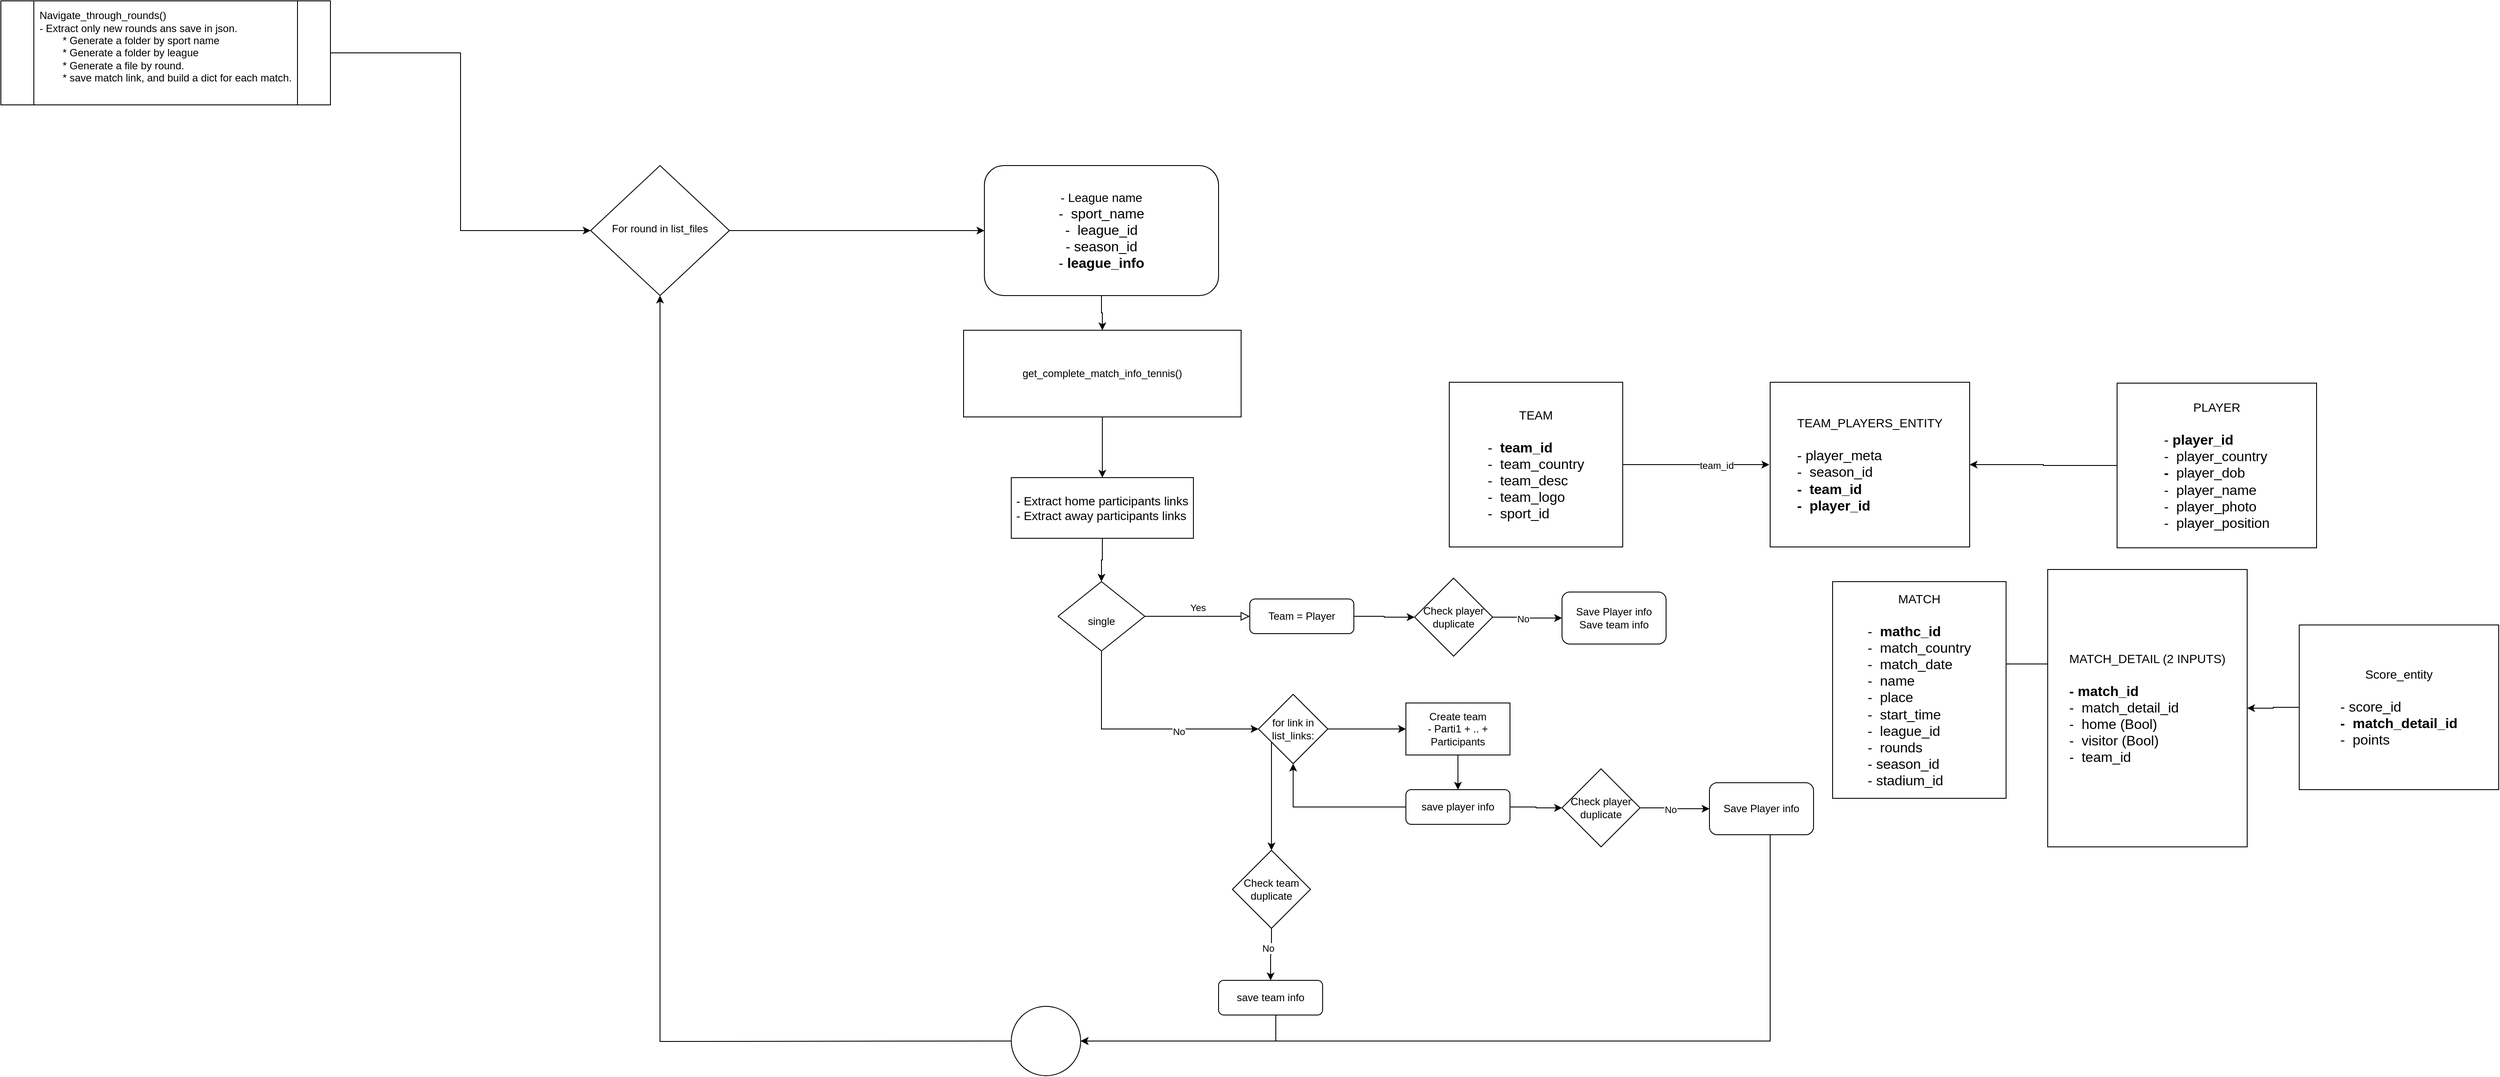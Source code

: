 <mxfile version="23.0.2" type="github">
  <diagram id="C5RBs43oDa-KdzZeNtuy" name="Page-1">
    <mxGraphModel dx="1600" dy="544" grid="1" gridSize="10" guides="1" tooltips="1" connect="1" arrows="1" fold="1" page="1" pageScale="1" pageWidth="6000" pageHeight="6000" math="0" shadow="0">
      <root>
        <mxCell id="WIyWlLk6GJQsqaUBKTNV-0" />
        <mxCell id="WIyWlLk6GJQsqaUBKTNV-1" parent="WIyWlLk6GJQsqaUBKTNV-0" />
        <mxCell id="WIyWlLk6GJQsqaUBKTNV-5" value="Yes" style="edgeStyle=orthogonalEdgeStyle;rounded=0;html=1;jettySize=auto;orthogonalLoop=1;fontSize=11;endArrow=block;endFill=0;endSize=8;strokeWidth=1;shadow=0;labelBackgroundColor=none;" parent="WIyWlLk6GJQsqaUBKTNV-1" source="WIyWlLk6GJQsqaUBKTNV-6" target="WIyWlLk6GJQsqaUBKTNV-7" edge="1">
          <mxGeometry y="10" relative="1" as="geometry">
            <mxPoint as="offset" />
          </mxGeometry>
        </mxCell>
        <mxCell id="bFSY4V7O1fo0n5eEkZ-_-23" style="edgeStyle=orthogonalEdgeStyle;rounded=0;orthogonalLoop=1;jettySize=auto;html=1;entryX=0;entryY=0.5;entryDx=0;entryDy=0;" parent="WIyWlLk6GJQsqaUBKTNV-1" source="WIyWlLk6GJQsqaUBKTNV-6" target="bFSY4V7O1fo0n5eEkZ-_-20" edge="1">
          <mxGeometry relative="1" as="geometry">
            <Array as="points">
              <mxPoint x="1349" y="1100" />
            </Array>
          </mxGeometry>
        </mxCell>
        <mxCell id="bFSY4V7O1fo0n5eEkZ-_-24" value="No" style="edgeLabel;html=1;align=center;verticalAlign=middle;resizable=0;points=[];" parent="bFSY4V7O1fo0n5eEkZ-_-23" vertex="1" connectable="0">
          <mxGeometry x="0.317" y="-3" relative="1" as="geometry">
            <mxPoint as="offset" />
          </mxGeometry>
        </mxCell>
        <mxCell id="WIyWlLk6GJQsqaUBKTNV-6" value="&lt;br&gt;&lt;div&gt;single&lt;/div&gt;" style="rhombus;whiteSpace=wrap;html=1;shadow=0;fontFamily=Helvetica;fontSize=12;align=center;strokeWidth=1;spacing=6;spacingTop=-4;" parent="WIyWlLk6GJQsqaUBKTNV-1" vertex="1">
          <mxGeometry x="1299" y="930" width="100" height="80" as="geometry" />
        </mxCell>
        <mxCell id="bFSY4V7O1fo0n5eEkZ-_-42" value="" style="edgeStyle=orthogonalEdgeStyle;rounded=0;orthogonalLoop=1;jettySize=auto;html=1;" parent="WIyWlLk6GJQsqaUBKTNV-1" source="WIyWlLk6GJQsqaUBKTNV-7" target="bFSY4V7O1fo0n5eEkZ-_-41" edge="1">
          <mxGeometry relative="1" as="geometry" />
        </mxCell>
        <mxCell id="WIyWlLk6GJQsqaUBKTNV-7" value="Team = Player" style="rounded=1;whiteSpace=wrap;html=1;fontSize=12;glass=0;strokeWidth=1;shadow=0;" parent="WIyWlLk6GJQsqaUBKTNV-1" vertex="1">
          <mxGeometry x="1520" y="950" width="120" height="40" as="geometry" />
        </mxCell>
        <mxCell id="bFSY4V7O1fo0n5eEkZ-_-27" style="edgeStyle=orthogonalEdgeStyle;rounded=0;orthogonalLoop=1;jettySize=auto;html=1;entryX=0.5;entryY=1;entryDx=0;entryDy=0;" parent="WIyWlLk6GJQsqaUBKTNV-1" source="WIyWlLk6GJQsqaUBKTNV-12" target="bFSY4V7O1fo0n5eEkZ-_-20" edge="1">
          <mxGeometry relative="1" as="geometry" />
        </mxCell>
        <mxCell id="bFSY4V7O1fo0n5eEkZ-_-34" value="" style="edgeStyle=orthogonalEdgeStyle;rounded=0;orthogonalLoop=1;jettySize=auto;html=1;" parent="WIyWlLk6GJQsqaUBKTNV-1" source="WIyWlLk6GJQsqaUBKTNV-12" target="bFSY4V7O1fo0n5eEkZ-_-31" edge="1">
          <mxGeometry relative="1" as="geometry" />
        </mxCell>
        <mxCell id="WIyWlLk6GJQsqaUBKTNV-12" value="save player info" style="rounded=1;whiteSpace=wrap;html=1;fontSize=12;glass=0;strokeWidth=1;shadow=0;" parent="WIyWlLk6GJQsqaUBKTNV-1" vertex="1">
          <mxGeometry x="1700" y="1170" width="120" height="40" as="geometry" />
        </mxCell>
        <mxCell id="bFSY4V7O1fo0n5eEkZ-_-8" style="edgeStyle=orthogonalEdgeStyle;rounded=0;orthogonalLoop=1;jettySize=auto;html=1;entryX=0;entryY=0.5;entryDx=0;entryDy=0;" parent="WIyWlLk6GJQsqaUBKTNV-1" source="bFSY4V7O1fo0n5eEkZ-_-2" target="bFSY4V7O1fo0n5eEkZ-_-7" edge="1">
          <mxGeometry relative="1" as="geometry" />
        </mxCell>
        <mxCell id="bFSY4V7O1fo0n5eEkZ-_-2" value="&lt;div align=&quot;left&quot;&gt;Navigate_through_rounds()&lt;/div&gt;&lt;div align=&quot;left&quot;&gt;- Extract only new rounds ans save in json.&lt;/div&gt;&lt;div align=&quot;left&quot;&gt;&lt;span style=&quot;white-space: pre;&quot;&gt;&#x9;&lt;/span&gt;* Generate a folder by sport name&lt;br&gt;&lt;/div&gt;&lt;div align=&quot;left&quot;&gt;&lt;span style=&quot;white-space: pre;&quot;&gt;&#x9;&lt;/span&gt;* Generate a folder by league&lt;/div&gt;&lt;div align=&quot;left&quot;&gt;&lt;span style=&quot;white-space: pre;&quot;&gt;&#x9;&lt;/span&gt;* Generate a file by round.&lt;br&gt;&lt;/div&gt;&lt;div align=&quot;left&quot;&gt;&lt;span style=&quot;white-space: pre;&quot;&gt;&#x9;&lt;/span&gt;* save match link, and build a dict for each match.&lt;br&gt;&lt;/div&gt;&lt;div&gt;&lt;br&gt;&lt;/div&gt;" style="shape=process;whiteSpace=wrap;html=1;backgroundOutline=1;" parent="WIyWlLk6GJQsqaUBKTNV-1" vertex="1">
          <mxGeometry x="80" y="260" width="380" height="120" as="geometry" />
        </mxCell>
        <mxCell id="bFSY4V7O1fo0n5eEkZ-_-16" style="edgeStyle=orthogonalEdgeStyle;rounded=0;orthogonalLoop=1;jettySize=auto;html=1;exitX=0.5;exitY=1;exitDx=0;exitDy=0;" parent="WIyWlLk6GJQsqaUBKTNV-1" source="bFSY4V7O1fo0n5eEkZ-_-3" target="bFSY4V7O1fo0n5eEkZ-_-15" edge="1">
          <mxGeometry relative="1" as="geometry" />
        </mxCell>
        <mxCell id="bFSY4V7O1fo0n5eEkZ-_-3" value="get_complete_match_info_tennis()" style="rounded=0;whiteSpace=wrap;html=1;" parent="WIyWlLk6GJQsqaUBKTNV-1" vertex="1">
          <mxGeometry x="1190" y="640" width="320" height="100" as="geometry" />
        </mxCell>
        <mxCell id="bFSY4V7O1fo0n5eEkZ-_-13" style="edgeStyle=orthogonalEdgeStyle;rounded=0;orthogonalLoop=1;jettySize=auto;html=1;" parent="WIyWlLk6GJQsqaUBKTNV-1" source="bFSY4V7O1fo0n5eEkZ-_-7" target="bFSY4V7O1fo0n5eEkZ-_-12" edge="1">
          <mxGeometry relative="1" as="geometry" />
        </mxCell>
        <mxCell id="bFSY4V7O1fo0n5eEkZ-_-7" value="For round in list_files" style="rhombus;whiteSpace=wrap;html=1;shadow=0;fontFamily=Helvetica;fontSize=12;align=center;strokeWidth=1;spacing=6;spacingTop=-4;" parent="WIyWlLk6GJQsqaUBKTNV-1" vertex="1">
          <mxGeometry x="760" y="450" width="160" height="150" as="geometry" />
        </mxCell>
        <mxCell id="bFSY4V7O1fo0n5eEkZ-_-11" style="edgeStyle=orthogonalEdgeStyle;rounded=0;orthogonalLoop=1;jettySize=auto;html=1;exitX=0;exitY=0.5;exitDx=0;exitDy=0;entryX=0.5;entryY=1;entryDx=0;entryDy=0;" parent="WIyWlLk6GJQsqaUBKTNV-1" target="bFSY4V7O1fo0n5eEkZ-_-7" edge="1">
          <mxGeometry relative="1" as="geometry">
            <mxPoint x="1245" y="1460" as="sourcePoint" />
          </mxGeometry>
        </mxCell>
        <mxCell id="bFSY4V7O1fo0n5eEkZ-_-14" value="" style="edgeStyle=orthogonalEdgeStyle;rounded=0;orthogonalLoop=1;jettySize=auto;html=1;" parent="WIyWlLk6GJQsqaUBKTNV-1" source="bFSY4V7O1fo0n5eEkZ-_-12" target="bFSY4V7O1fo0n5eEkZ-_-3" edge="1">
          <mxGeometry relative="1" as="geometry" />
        </mxCell>
        <mxCell id="bFSY4V7O1fo0n5eEkZ-_-12" value="&lt;div&gt;&lt;font style=&quot;font-size: 14px;&quot;&gt;- League name&lt;/font&gt;&lt;/div&gt;&lt;div&gt;&lt;font size=&quot;3&quot;&gt;-&amp;nbsp; sport_name&lt;/font&gt;&lt;/div&gt;&lt;div&gt;&lt;font size=&quot;3&quot;&gt;-&amp;nbsp; league_id&lt;/font&gt;&lt;/div&gt;&lt;div&gt;&lt;font size=&quot;3&quot;&gt;- season_id&lt;/font&gt;&lt;/div&gt;&lt;div&gt;&lt;font size=&quot;3&quot;&gt;- &lt;b&gt;league_info&lt;/b&gt;&lt;br&gt;&lt;/font&gt;&lt;/div&gt;" style="rounded=1;whiteSpace=wrap;html=1;" parent="WIyWlLk6GJQsqaUBKTNV-1" vertex="1">
          <mxGeometry x="1214" y="450" width="270" height="150" as="geometry" />
        </mxCell>
        <mxCell id="bFSY4V7O1fo0n5eEkZ-_-21" style="edgeStyle=orthogonalEdgeStyle;rounded=0;orthogonalLoop=1;jettySize=auto;html=1;entryX=0.5;entryY=0;entryDx=0;entryDy=0;" parent="WIyWlLk6GJQsqaUBKTNV-1" source="bFSY4V7O1fo0n5eEkZ-_-15" target="WIyWlLk6GJQsqaUBKTNV-6" edge="1">
          <mxGeometry relative="1" as="geometry" />
        </mxCell>
        <mxCell id="bFSY4V7O1fo0n5eEkZ-_-15" value="&lt;div align=&quot;left&quot;&gt;&lt;font style=&quot;font-size: 14px;&quot;&gt;-&lt;/font&gt;&lt;font style=&quot;font-size: 14px;&quot;&gt; Extract home participants links&lt;br&gt;&lt;/font&gt;&lt;/div&gt;&lt;div align=&quot;left&quot;&gt;&lt;font style=&quot;font-size: 14px;&quot;&gt;- Extract away participants&lt;font&gt; links&lt;br&gt;&lt;/font&gt;&lt;/font&gt;&lt;/div&gt;" style="rounded=0;whiteSpace=wrap;html=1;" parent="WIyWlLk6GJQsqaUBKTNV-1" vertex="1">
          <mxGeometry x="1245" y="810" width="210" height="70" as="geometry" />
        </mxCell>
        <mxCell id="bFSY4V7O1fo0n5eEkZ-_-26" value="" style="edgeStyle=orthogonalEdgeStyle;rounded=0;orthogonalLoop=1;jettySize=auto;html=1;" parent="WIyWlLk6GJQsqaUBKTNV-1" source="bFSY4V7O1fo0n5eEkZ-_-18" target="WIyWlLk6GJQsqaUBKTNV-12" edge="1">
          <mxGeometry relative="1" as="geometry" />
        </mxCell>
        <mxCell id="bFSY4V7O1fo0n5eEkZ-_-18" value="&lt;div&gt;Create team&lt;/div&gt;&lt;div&gt;- Parti1 + .. + Participants &lt;br&gt;&lt;/div&gt;" style="rounded=0;whiteSpace=wrap;html=1;" parent="WIyWlLk6GJQsqaUBKTNV-1" vertex="1">
          <mxGeometry x="1700" y="1070" width="120" height="60" as="geometry" />
        </mxCell>
        <mxCell id="bFSY4V7O1fo0n5eEkZ-_-25" value="" style="edgeStyle=orthogonalEdgeStyle;rounded=0;orthogonalLoop=1;jettySize=auto;html=1;" parent="WIyWlLk6GJQsqaUBKTNV-1" source="bFSY4V7O1fo0n5eEkZ-_-20" target="bFSY4V7O1fo0n5eEkZ-_-18" edge="1">
          <mxGeometry relative="1" as="geometry" />
        </mxCell>
        <mxCell id="bFSY4V7O1fo0n5eEkZ-_-44" style="edgeStyle=orthogonalEdgeStyle;rounded=0;orthogonalLoop=1;jettySize=auto;html=1;entryX=0.5;entryY=0;entryDx=0;entryDy=0;" parent="WIyWlLk6GJQsqaUBKTNV-1" source="bFSY4V7O1fo0n5eEkZ-_-20" target="bFSY4V7O1fo0n5eEkZ-_-43" edge="1">
          <mxGeometry relative="1" as="geometry">
            <Array as="points">
              <mxPoint x="1545" y="1150" />
              <mxPoint x="1545" y="1150" />
            </Array>
          </mxGeometry>
        </mxCell>
        <mxCell id="bFSY4V7O1fo0n5eEkZ-_-20" value="for link in list_links:" style="rhombus;whiteSpace=wrap;html=1;" parent="WIyWlLk6GJQsqaUBKTNV-1" vertex="1">
          <mxGeometry x="1530" y="1060" width="80" height="80" as="geometry" />
        </mxCell>
        <mxCell id="bFSY4V7O1fo0n5eEkZ-_-48" style="edgeStyle=orthogonalEdgeStyle;rounded=0;orthogonalLoop=1;jettySize=auto;html=1;entryX=1;entryY=0.5;entryDx=0;entryDy=0;" parent="WIyWlLk6GJQsqaUBKTNV-1" source="bFSY4V7O1fo0n5eEkZ-_-28" target="bFSY4V7O1fo0n5eEkZ-_-47" edge="1">
          <mxGeometry relative="1" as="geometry">
            <Array as="points">
              <mxPoint x="1550" y="1460" />
            </Array>
          </mxGeometry>
        </mxCell>
        <mxCell id="bFSY4V7O1fo0n5eEkZ-_-28" value="save team info" style="rounded=1;whiteSpace=wrap;html=1;fontSize=12;glass=0;strokeWidth=1;shadow=0;" parent="WIyWlLk6GJQsqaUBKTNV-1" vertex="1">
          <mxGeometry x="1484" y="1390" width="120" height="40" as="geometry" />
        </mxCell>
        <mxCell id="bFSY4V7O1fo0n5eEkZ-_-49" style="edgeStyle=orthogonalEdgeStyle;rounded=0;orthogonalLoop=1;jettySize=auto;html=1;entryX=1;entryY=0.5;entryDx=0;entryDy=0;" parent="WIyWlLk6GJQsqaUBKTNV-1" source="bFSY4V7O1fo0n5eEkZ-_-30" target="bFSY4V7O1fo0n5eEkZ-_-47" edge="1">
          <mxGeometry relative="1" as="geometry">
            <Array as="points">
              <mxPoint x="2120" y="1460" />
            </Array>
          </mxGeometry>
        </mxCell>
        <mxCell id="bFSY4V7O1fo0n5eEkZ-_-30" value="Save Player info" style="rounded=1;whiteSpace=wrap;html=1;" parent="WIyWlLk6GJQsqaUBKTNV-1" vertex="1">
          <mxGeometry x="2050" y="1162" width="120" height="60" as="geometry" />
        </mxCell>
        <mxCell id="bFSY4V7O1fo0n5eEkZ-_-36" value="" style="edgeStyle=orthogonalEdgeStyle;rounded=0;orthogonalLoop=1;jettySize=auto;html=1;" parent="WIyWlLk6GJQsqaUBKTNV-1" source="bFSY4V7O1fo0n5eEkZ-_-31" target="bFSY4V7O1fo0n5eEkZ-_-30" edge="1">
          <mxGeometry relative="1" as="geometry" />
        </mxCell>
        <mxCell id="bFSY4V7O1fo0n5eEkZ-_-37" value="No" style="edgeLabel;html=1;align=center;verticalAlign=middle;resizable=0;points=[];" parent="bFSY4V7O1fo0n5eEkZ-_-36" vertex="1" connectable="0">
          <mxGeometry x="-0.136" y="-2" relative="1" as="geometry">
            <mxPoint as="offset" />
          </mxGeometry>
        </mxCell>
        <mxCell id="bFSY4V7O1fo0n5eEkZ-_-31" value="Check player duplicate" style="rhombus;whiteSpace=wrap;html=1;" parent="WIyWlLk6GJQsqaUBKTNV-1" vertex="1">
          <mxGeometry x="1880" y="1146" width="90" height="90" as="geometry" />
        </mxCell>
        <mxCell id="bFSY4V7O1fo0n5eEkZ-_-38" value="&lt;div&gt;Save Player info&lt;/div&gt;&lt;div&gt;Save team info&lt;br&gt;&lt;/div&gt;" style="rounded=1;whiteSpace=wrap;html=1;" parent="WIyWlLk6GJQsqaUBKTNV-1" vertex="1">
          <mxGeometry x="1880" y="942" width="120" height="60" as="geometry" />
        </mxCell>
        <mxCell id="bFSY4V7O1fo0n5eEkZ-_-39" value="" style="edgeStyle=orthogonalEdgeStyle;rounded=0;orthogonalLoop=1;jettySize=auto;html=1;" parent="WIyWlLk6GJQsqaUBKTNV-1" source="bFSY4V7O1fo0n5eEkZ-_-41" target="bFSY4V7O1fo0n5eEkZ-_-38" edge="1">
          <mxGeometry relative="1" as="geometry" />
        </mxCell>
        <mxCell id="bFSY4V7O1fo0n5eEkZ-_-40" value="No" style="edgeLabel;html=1;align=center;verticalAlign=middle;resizable=0;points=[];" parent="bFSY4V7O1fo0n5eEkZ-_-39" vertex="1" connectable="0">
          <mxGeometry x="-0.136" y="-2" relative="1" as="geometry">
            <mxPoint as="offset" />
          </mxGeometry>
        </mxCell>
        <mxCell id="bFSY4V7O1fo0n5eEkZ-_-41" value="Check player duplicate" style="rhombus;whiteSpace=wrap;html=1;" parent="WIyWlLk6GJQsqaUBKTNV-1" vertex="1">
          <mxGeometry x="1710" y="926" width="90" height="90" as="geometry" />
        </mxCell>
        <mxCell id="bFSY4V7O1fo0n5eEkZ-_-45" style="edgeStyle=orthogonalEdgeStyle;rounded=0;orthogonalLoop=1;jettySize=auto;html=1;" parent="WIyWlLk6GJQsqaUBKTNV-1" source="bFSY4V7O1fo0n5eEkZ-_-43" target="bFSY4V7O1fo0n5eEkZ-_-28" edge="1">
          <mxGeometry relative="1" as="geometry" />
        </mxCell>
        <mxCell id="bFSY4V7O1fo0n5eEkZ-_-46" value="&lt;div&gt;No&lt;/div&gt;" style="edgeLabel;html=1;align=center;verticalAlign=middle;resizable=0;points=[];" parent="bFSY4V7O1fo0n5eEkZ-_-45" vertex="1" connectable="0">
          <mxGeometry x="-0.254" y="-4" relative="1" as="geometry">
            <mxPoint as="offset" />
          </mxGeometry>
        </mxCell>
        <mxCell id="bFSY4V7O1fo0n5eEkZ-_-43" value="Check team duplicate" style="rhombus;whiteSpace=wrap;html=1;" parent="WIyWlLk6GJQsqaUBKTNV-1" vertex="1">
          <mxGeometry x="1500" y="1240" width="90" height="90" as="geometry" />
        </mxCell>
        <mxCell id="bFSY4V7O1fo0n5eEkZ-_-47" value="" style="ellipse;whiteSpace=wrap;html=1;aspect=fixed;" parent="WIyWlLk6GJQsqaUBKTNV-1" vertex="1">
          <mxGeometry x="1245" y="1420" width="80" height="80" as="geometry" />
        </mxCell>
        <mxCell id="bFSY4V7O1fo0n5eEkZ-_-52" style="edgeStyle=orthogonalEdgeStyle;rounded=0;orthogonalLoop=1;jettySize=auto;html=1;" parent="WIyWlLk6GJQsqaUBKTNV-1" edge="1">
          <mxGeometry relative="1" as="geometry">
            <mxPoint x="1949" y="795" as="sourcePoint" />
            <mxPoint x="2119" y="795" as="targetPoint" />
          </mxGeometry>
        </mxCell>
        <mxCell id="bFSY4V7O1fo0n5eEkZ-_-55" value="&lt;div&gt;team_id&lt;/div&gt;" style="edgeLabel;html=1;align=center;verticalAlign=middle;resizable=0;points=[];" parent="bFSY4V7O1fo0n5eEkZ-_-52" vertex="1" connectable="0">
          <mxGeometry x="0.282" y="-1" relative="1" as="geometry">
            <mxPoint as="offset" />
          </mxGeometry>
        </mxCell>
        <mxCell id="bFSY4V7O1fo0n5eEkZ-_-50" value="&lt;div&gt;&lt;font style=&quot;font-size: 14px;&quot;&gt;TEAM&lt;br&gt;&lt;/font&gt;&lt;/div&gt;&lt;div&gt;&lt;font size=&quot;3&quot;&gt;&lt;br&gt;&lt;/font&gt;&lt;/div&gt;&lt;div align=&quot;left&quot;&gt;&lt;font size=&quot;3&quot;&gt;-&amp;nbsp; &lt;b&gt;team_id&lt;/b&gt;&lt;/font&gt;&lt;/div&gt;&lt;div align=&quot;left&quot;&gt;&lt;font size=&quot;3&quot;&gt;-&amp;nbsp; team_country&lt;br&gt;&lt;/font&gt;&lt;/div&gt;&lt;div align=&quot;left&quot;&gt;&lt;font size=&quot;3&quot;&gt;-&amp;nbsp; team_desc&lt;/font&gt;&lt;/div&gt;&lt;div align=&quot;left&quot;&gt;&lt;font size=&quot;3&quot;&gt;-&amp;nbsp; team_logo&lt;/font&gt;&lt;/div&gt;&lt;div align=&quot;left&quot;&gt;&lt;font size=&quot;3&quot;&gt;-&amp;nbsp; sport_id&lt;br&gt;&lt;/font&gt;&lt;/div&gt;" style="rounded=0;whiteSpace=wrap;html=1;" parent="WIyWlLk6GJQsqaUBKTNV-1" vertex="1">
          <mxGeometry x="1750" y="700" width="200" height="190" as="geometry" />
        </mxCell>
        <mxCell id="bFSY4V7O1fo0n5eEkZ-_-51" value="&lt;div&gt;&lt;font style=&quot;font-size: 14px;&quot;&gt;TEAM_PLAYERS_ENTITY&lt;br&gt;&lt;/font&gt;&lt;/div&gt;&lt;div&gt;&lt;font size=&quot;3&quot;&gt;&lt;br&gt;&lt;/font&gt;&lt;/div&gt;&lt;div align=&quot;left&quot;&gt;&lt;font size=&quot;3&quot;&gt;- player_meta&lt;/font&gt;&lt;/div&gt;&lt;div align=&quot;left&quot;&gt;&lt;font size=&quot;3&quot;&gt;-&amp;nbsp; season_id&lt;br&gt;&lt;/font&gt;&lt;/div&gt;&lt;div align=&quot;left&quot;&gt;&lt;b&gt;&lt;font size=&quot;3&quot;&gt;-&amp;nbsp; team_id&lt;br&gt;&lt;/font&gt;&lt;/b&gt;&lt;/div&gt;&lt;div align=&quot;left&quot;&gt;&lt;font size=&quot;3&quot;&gt;&lt;b&gt;-&amp;nbsp; player_id&lt;br&gt;&lt;/b&gt;&lt;/font&gt;&lt;/div&gt;" style="rounded=0;whiteSpace=wrap;html=1;" parent="WIyWlLk6GJQsqaUBKTNV-1" vertex="1">
          <mxGeometry x="2120" y="700" width="230" height="190" as="geometry" />
        </mxCell>
        <mxCell id="bFSY4V7O1fo0n5eEkZ-_-57" style="edgeStyle=orthogonalEdgeStyle;rounded=0;orthogonalLoop=1;jettySize=auto;html=1;entryX=1;entryY=0.5;entryDx=0;entryDy=0;" parent="WIyWlLk6GJQsqaUBKTNV-1" source="bFSY4V7O1fo0n5eEkZ-_-56" target="bFSY4V7O1fo0n5eEkZ-_-51" edge="1">
          <mxGeometry relative="1" as="geometry" />
        </mxCell>
        <mxCell id="bFSY4V7O1fo0n5eEkZ-_-56" value="&lt;div&gt;&lt;font style=&quot;font-size: 14px;&quot;&gt;PLAYER&lt;br&gt;&lt;/font&gt;&lt;/div&gt;&lt;div&gt;&lt;font size=&quot;3&quot;&gt;&lt;br&gt;&lt;/font&gt;&lt;/div&gt;&lt;div align=&quot;left&quot;&gt;&lt;font size=&quot;3&quot;&gt;- &lt;b&gt;player_id&lt;br&gt;&lt;/b&gt;&lt;/font&gt;&lt;/div&gt;&lt;div align=&quot;left&quot;&gt;&lt;font size=&quot;3&quot;&gt;-&amp;nbsp; player_country&lt;br&gt;&lt;/font&gt;&lt;/div&gt;&lt;div align=&quot;left&quot;&gt;&lt;b&gt;&lt;font size=&quot;3&quot;&gt;-&amp;nbsp; &lt;/font&gt;&lt;/b&gt;&lt;font size=&quot;3&quot;&gt;player_dob&lt;/font&gt;&lt;b&gt;&lt;font size=&quot;3&quot;&gt;&lt;br&gt;&lt;/font&gt;&lt;/b&gt;&lt;/div&gt;&lt;div align=&quot;left&quot;&gt;&lt;font size=&quot;3&quot;&gt;-&amp;nbsp; player_name&lt;/font&gt;&lt;/div&gt;&lt;div align=&quot;left&quot;&gt;&lt;font size=&quot;3&quot;&gt;-&amp;nbsp; player_photo&lt;/font&gt;&lt;/div&gt;&lt;div align=&quot;left&quot;&gt;&lt;font size=&quot;3&quot;&gt;-&amp;nbsp; player_position&lt;br&gt;&lt;/font&gt;&lt;/div&gt;" style="rounded=0;whiteSpace=wrap;html=1;" parent="WIyWlLk6GJQsqaUBKTNV-1" vertex="1">
          <mxGeometry x="2520" y="701" width="230" height="190" as="geometry" />
        </mxCell>
        <mxCell id="maIhg3ylxNfmWybhCXxw-0" style="edgeStyle=orthogonalEdgeStyle;rounded=0;orthogonalLoop=1;jettySize=auto;html=1;" edge="1" parent="WIyWlLk6GJQsqaUBKTNV-1">
          <mxGeometry relative="1" as="geometry">
            <mxPoint x="2391" y="1025" as="sourcePoint" />
            <mxPoint x="2561" y="1025" as="targetPoint" />
          </mxGeometry>
        </mxCell>
        <mxCell id="maIhg3ylxNfmWybhCXxw-1" value="&lt;div&gt;team_id&lt;/div&gt;" style="edgeLabel;html=1;align=center;verticalAlign=middle;resizable=0;points=[];" vertex="1" connectable="0" parent="maIhg3ylxNfmWybhCXxw-0">
          <mxGeometry x="0.282" y="-1" relative="1" as="geometry">
            <mxPoint as="offset" />
          </mxGeometry>
        </mxCell>
        <mxCell id="maIhg3ylxNfmWybhCXxw-2" value="&lt;div&gt;&lt;font style=&quot;font-size: 14px;&quot;&gt;MATCH&lt;br&gt;&lt;/font&gt;&lt;/div&gt;&lt;div&gt;&lt;font size=&quot;3&quot;&gt;&lt;br&gt;&lt;/font&gt;&lt;/div&gt;&lt;div align=&quot;left&quot;&gt;&lt;font size=&quot;3&quot;&gt;-&amp;nbsp; &lt;b&gt;mathc_id&lt;br&gt;&lt;/b&gt;&lt;/font&gt;&lt;/div&gt;&lt;div align=&quot;left&quot;&gt;&lt;font size=&quot;3&quot;&gt;-&amp;nbsp; match_country&lt;br&gt;&lt;/font&gt;&lt;/div&gt;&lt;div align=&quot;left&quot;&gt;&lt;font size=&quot;3&quot;&gt;-&amp;nbsp; match_date&lt;br&gt;&lt;/font&gt;&lt;/div&gt;&lt;div align=&quot;left&quot;&gt;&lt;font size=&quot;3&quot;&gt;-&amp;nbsp; name&lt;br&gt;&lt;/font&gt;&lt;/div&gt;&lt;div align=&quot;left&quot;&gt;&lt;font size=&quot;3&quot;&gt;-&amp;nbsp; place&lt;/font&gt;&lt;/div&gt;&lt;div align=&quot;left&quot;&gt;&lt;font size=&quot;3&quot;&gt;-&amp;nbsp; start_time&lt;br&gt;&lt;/font&gt;&lt;/div&gt;&lt;div align=&quot;left&quot;&gt;&lt;font size=&quot;3&quot;&gt;-&amp;nbsp; league_id&lt;br&gt;&lt;/font&gt;&lt;/div&gt;&lt;div align=&quot;left&quot;&gt;&lt;font size=&quot;3&quot;&gt;-&amp;nbsp; rounds&lt;br&gt;&lt;/font&gt;&lt;/div&gt;&lt;div align=&quot;left&quot;&gt;&lt;font size=&quot;3&quot;&gt;- season_id&lt;/font&gt;&lt;/div&gt;&lt;div align=&quot;left&quot;&gt;&lt;font size=&quot;3&quot;&gt;- stadium_id&lt;br&gt;&lt;/font&gt;&lt;/div&gt;" style="rounded=0;whiteSpace=wrap;html=1;" vertex="1" parent="WIyWlLk6GJQsqaUBKTNV-1">
          <mxGeometry x="2192" y="930" width="200" height="250" as="geometry" />
        </mxCell>
        <mxCell id="maIhg3ylxNfmWybhCXxw-3" value="&lt;div&gt;&lt;font style=&quot;font-size: 14px;&quot;&gt;MATCH_DETAIL (2 INPUTS)&lt;br&gt;&lt;/font&gt;&lt;/div&gt;&lt;div&gt;&lt;font size=&quot;3&quot;&gt;&lt;br&gt;&lt;/font&gt;&lt;/div&gt;&lt;div align=&quot;left&quot;&gt;&lt;font size=&quot;3&quot;&gt;&lt;b&gt;- match_id&lt;br&gt;&lt;/b&gt;&lt;/font&gt;&lt;/div&gt;&lt;div align=&quot;left&quot;&gt;&lt;font size=&quot;3&quot;&gt;-&amp;nbsp; match_detail_id&lt;br&gt;&lt;/font&gt;&lt;/div&gt;&lt;div align=&quot;left&quot;&gt;&lt;font size=&quot;3&quot;&gt;-&amp;nbsp; home (Bool)&lt;br&gt;&lt;/font&gt;&lt;/div&gt;&lt;div align=&quot;left&quot;&gt;&lt;font size=&quot;3&quot;&gt;-&amp;nbsp; visitor (Bool)&lt;b&gt;&lt;br&gt;&lt;/b&gt;&lt;/font&gt;&lt;/div&gt;&lt;div align=&quot;left&quot;&gt;&lt;font size=&quot;3&quot;&gt;-&amp;nbsp; team_id&lt;b&gt;&lt;br&gt;&lt;/b&gt;&lt;/font&gt;&lt;/div&gt;" style="rounded=0;whiteSpace=wrap;html=1;" vertex="1" parent="WIyWlLk6GJQsqaUBKTNV-1">
          <mxGeometry x="2440" y="916" width="230" height="320" as="geometry" />
        </mxCell>
        <mxCell id="maIhg3ylxNfmWybhCXxw-4" style="edgeStyle=orthogonalEdgeStyle;rounded=0;orthogonalLoop=1;jettySize=auto;html=1;entryX=1;entryY=0.5;entryDx=0;entryDy=0;" edge="1" parent="WIyWlLk6GJQsqaUBKTNV-1" source="maIhg3ylxNfmWybhCXxw-5" target="maIhg3ylxNfmWybhCXxw-3">
          <mxGeometry relative="1" as="geometry" />
        </mxCell>
        <mxCell id="maIhg3ylxNfmWybhCXxw-5" value="&lt;div&gt;&lt;font style=&quot;font-size: 14px;&quot;&gt;Score_entity&lt;br&gt;&lt;/font&gt;&lt;/div&gt;&lt;div&gt;&lt;font size=&quot;3&quot;&gt;&lt;br&gt;&lt;/font&gt;&lt;/div&gt;&lt;div align=&quot;left&quot;&gt;&lt;font size=&quot;3&quot;&gt;- score_id&lt;b&gt;&lt;br&gt;&lt;/b&gt;&lt;/font&gt;&lt;/div&gt;&lt;div align=&quot;left&quot;&gt;&lt;font size=&quot;3&quot;&gt;&lt;b&gt;-&amp;nbsp; match_detail_id&lt;br&gt;&lt;/b&gt;&lt;/font&gt;&lt;/div&gt;&lt;div align=&quot;left&quot;&gt;&lt;font size=&quot;3&quot;&gt;-&amp;nbsp; points&lt;/font&gt;&lt;/div&gt;" style="rounded=0;whiteSpace=wrap;html=1;" vertex="1" parent="WIyWlLk6GJQsqaUBKTNV-1">
          <mxGeometry x="2730" y="980" width="230" height="190" as="geometry" />
        </mxCell>
      </root>
    </mxGraphModel>
  </diagram>
</mxfile>
